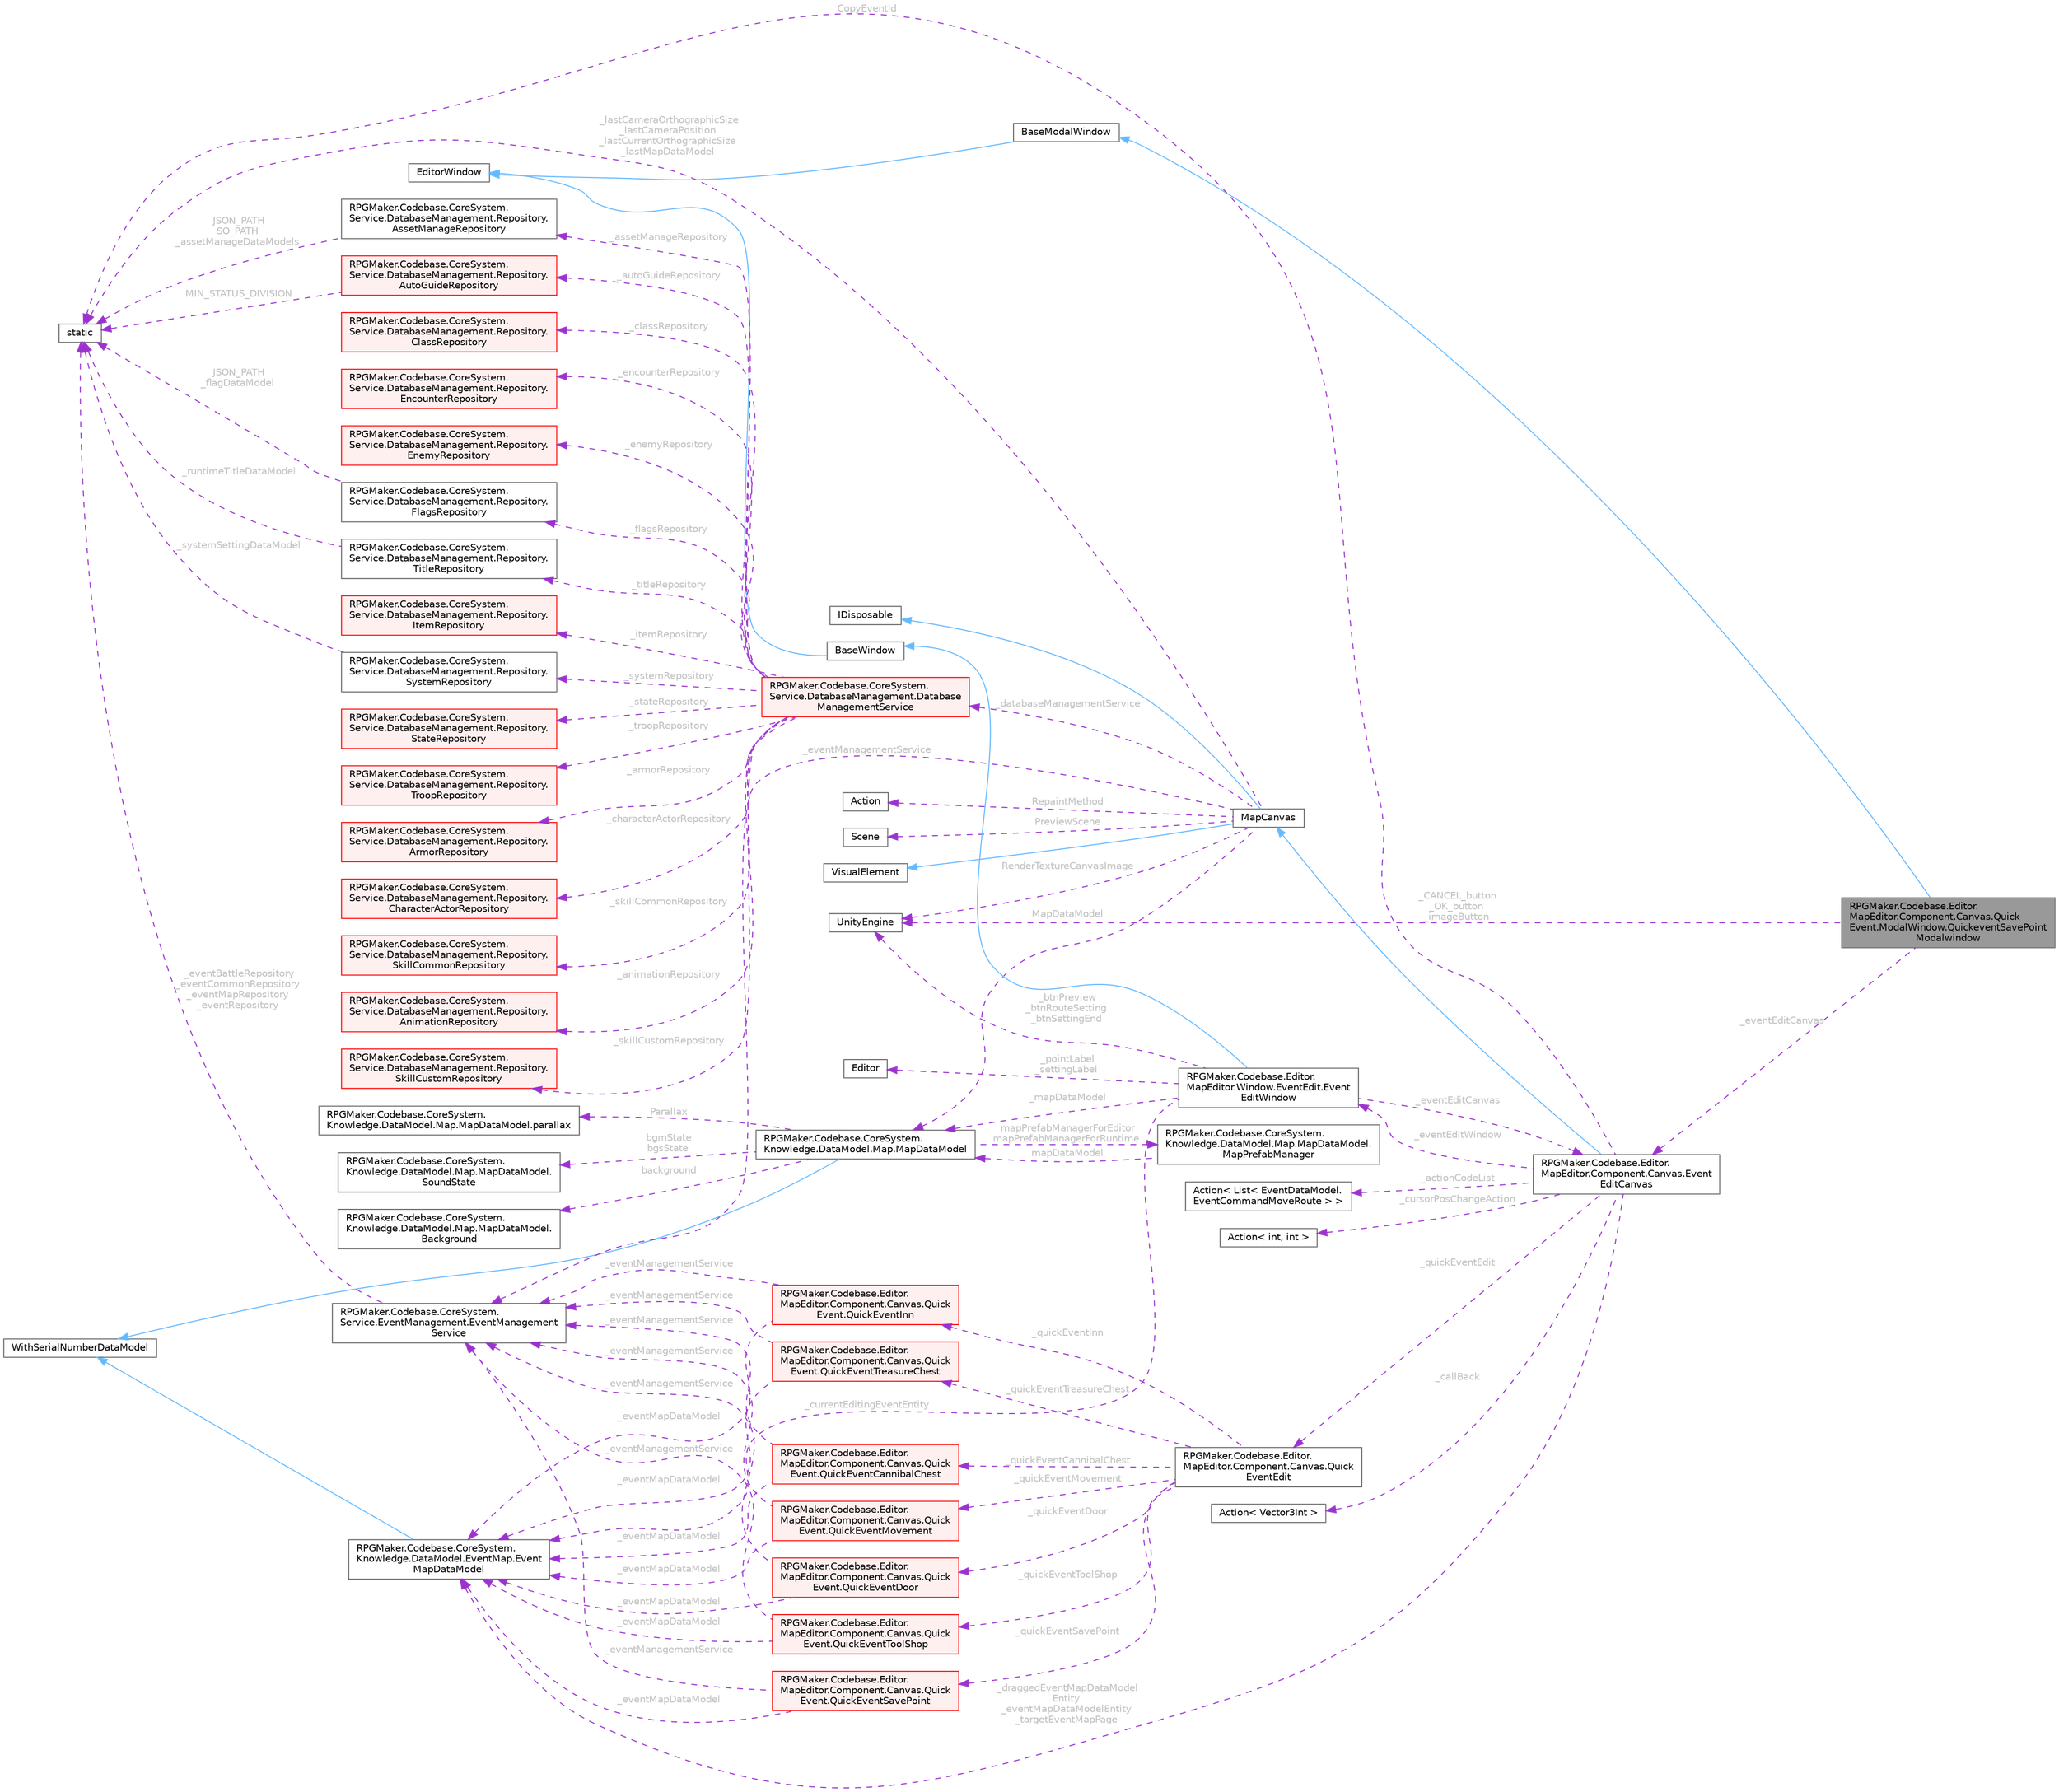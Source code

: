 digraph "RPGMaker.Codebase.Editor.MapEditor.Component.Canvas.QuickEvent.ModalWindow.QuickeventSavePointModalwindow"
{
 // LATEX_PDF_SIZE
  bgcolor="transparent";
  edge [fontname=Helvetica,fontsize=10,labelfontname=Helvetica,labelfontsize=10];
  node [fontname=Helvetica,fontsize=10,shape=box,height=0.2,width=0.4];
  rankdir="LR";
  Node1 [id="Node000001",label="RPGMaker.Codebase.Editor.\lMapEditor.Component.Canvas.Quick\lEvent.ModalWindow.QuickeventSavePoint\lModalwindow",height=0.2,width=0.4,color="gray40", fillcolor="grey60", style="filled", fontcolor="black",tooltip=" "];
  Node2 -> Node1 [id="edge1_Node000001_Node000002",dir="back",color="steelblue1",style="solid",tooltip=" "];
  Node2 [id="Node000002",label="BaseModalWindow",height=0.2,width=0.4,color="gray40", fillcolor="white", style="filled",URL="$d5/dc1/class_r_p_g_maker_1_1_codebase_1_1_editor_1_1_common_1_1_window_1_1_base_modal_window.html",tooltip=" "];
  Node3 -> Node2 [id="edge2_Node000002_Node000003",dir="back",color="steelblue1",style="solid",tooltip=" "];
  Node3 [id="Node000003",label="EditorWindow",height=0.2,width=0.4,color="gray40", fillcolor="white", style="filled",tooltip=" "];
  Node4 -> Node1 [id="edge3_Node000001_Node000004",dir="back",color="darkorchid3",style="dashed",tooltip=" ",label=" _CANCEL_button\n_OK_button\n_imageButton",fontcolor="grey" ];
  Node4 [id="Node000004",label="UnityEngine",height=0.2,width=0.4,color="gray40", fillcolor="white", style="filled",tooltip=" "];
  Node5 -> Node1 [id="edge4_Node000001_Node000005",dir="back",color="darkorchid3",style="dashed",tooltip=" ",label=" _eventEditCanvas",fontcolor="grey" ];
  Node5 [id="Node000005",label="RPGMaker.Codebase.Editor.\lMapEditor.Component.Canvas.Event\lEditCanvas",height=0.2,width=0.4,color="gray40", fillcolor="white", style="filled",URL="$df/d64/class_r_p_g_maker_1_1_codebase_1_1_editor_1_1_map_editor_1_1_component_1_1_canvas_1_1_event_edit_canvas.html",tooltip="マップ上のイベントを編集する機能を持つキャンバスコンポーネント"];
  Node6 -> Node5 [id="edge5_Node000005_Node000006",dir="back",color="steelblue1",style="solid",tooltip=" "];
  Node6 [id="Node000006",label="MapCanvas",height=0.2,width=0.4,color="gray40", fillcolor="white", style="filled",URL="$da/d63/class_r_p_g_maker_1_1_codebase_1_1_editor_1_1_map_editor_1_1_component_1_1_canvas_1_1_map_canvas.html",tooltip=" "];
  Node7 -> Node6 [id="edge6_Node000006_Node000007",dir="back",color="steelblue1",style="solid",tooltip=" "];
  Node7 [id="Node000007",label="VisualElement",height=0.2,width=0.4,color="gray40", fillcolor="white", style="filled",tooltip=" "];
  Node8 -> Node6 [id="edge7_Node000006_Node000008",dir="back",color="steelblue1",style="solid",tooltip=" "];
  Node8 [id="Node000008",label="IDisposable",height=0.2,width=0.4,color="gray40", fillcolor="white", style="filled",tooltip=" "];
  Node9 -> Node6 [id="edge8_Node000006_Node000009",dir="back",color="darkorchid3",style="dashed",tooltip=" ",label=" MapDataModel",fontcolor="grey" ];
  Node9 [id="Node000009",label="RPGMaker.Codebase.CoreSystem.\lKnowledge.DataModel.Map.MapDataModel",height=0.2,width=0.4,color="gray40", fillcolor="white", style="filled",URL="$d8/d51/class_r_p_g_maker_1_1_codebase_1_1_core_system_1_1_knowledge_1_1_data_model_1_1_map_1_1_map_data_model.html",tooltip="😁 マップ・データ・モデル"];
  Node10 -> Node9 [id="edge9_Node000009_Node000010",dir="back",color="steelblue1",style="solid",tooltip=" "];
  Node10 [id="Node000010",label="WithSerialNumberDataModel",height=0.2,width=0.4,color="gray40", fillcolor="white", style="filled",tooltip=" "];
  Node11 -> Node9 [id="edge10_Node000009_Node000011",dir="back",color="darkorchid3",style="dashed",tooltip=" ",label=" background",fontcolor="grey" ];
  Node11 [id="Node000011",label="RPGMaker.Codebase.CoreSystem.\lKnowledge.DataModel.Map.MapDataModel.\lBackground",height=0.2,width=0.4,color="gray40", fillcolor="white", style="filled",URL="$d0/d66/class_r_p_g_maker_1_1_codebase_1_1_core_system_1_1_knowledge_1_1_data_model_1_1_map_1_1_map_data_model_1_1_background.html",tooltip=" "];
  Node12 -> Node9 [id="edge11_Node000009_Node000012",dir="back",color="darkorchid3",style="dashed",tooltip=" ",label=" Parallax",fontcolor="grey" ];
  Node12 [id="Node000012",label="RPGMaker.Codebase.CoreSystem.\lKnowledge.DataModel.Map.MapDataModel.parallax",height=0.2,width=0.4,color="gray40", fillcolor="white", style="filled",URL="$d6/d59/class_r_p_g_maker_1_1_codebase_1_1_core_system_1_1_knowledge_1_1_data_model_1_1_map_1_1_map_data_model_1_1parallax.html",tooltip=" "];
  Node13 -> Node9 [id="edge12_Node000009_Node000013",dir="back",color="darkorchid3",style="dashed",tooltip=" ",label=" bgmState\nbgsState",fontcolor="grey" ];
  Node13 [id="Node000013",label="RPGMaker.Codebase.CoreSystem.\lKnowledge.DataModel.Map.MapDataModel.\lSoundState",height=0.2,width=0.4,color="gray40", fillcolor="white", style="filled",URL="$dc/d49/class_r_p_g_maker_1_1_codebase_1_1_core_system_1_1_knowledge_1_1_data_model_1_1_map_1_1_map_data_model_1_1_sound_state.html",tooltip=" "];
  Node14 -> Node9 [id="edge13_Node000009_Node000014",dir="back",color="darkorchid3",style="dashed",tooltip=" ",label=" mapPrefabManagerForEditor\nmapPrefabManagerForRuntime",fontcolor="grey" ];
  Node14 [id="Node000014",label="RPGMaker.Codebase.CoreSystem.\lKnowledge.DataModel.Map.MapDataModel.\lMapPrefabManager",height=0.2,width=0.4,color="gray40", fillcolor="white", style="filled",URL="$dd/db9/class_r_p_g_maker_1_1_codebase_1_1_core_system_1_1_knowledge_1_1_data_model_1_1_map_1_1_map_data_model_1_1_map_prefab_manager.html",tooltip=" "];
  Node9 -> Node14 [id="edge14_Node000014_Node000009",dir="back",color="darkorchid3",style="dashed",tooltip=" ",label=" mapDataModel",fontcolor="grey" ];
  Node15 -> Node6 [id="edge15_Node000006_Node000015",dir="back",color="darkorchid3",style="dashed",tooltip=" ",label=" RepaintMethod",fontcolor="grey" ];
  Node15 [id="Node000015",label="Action",height=0.2,width=0.4,color="gray40", fillcolor="white", style="filled",tooltip=" "];
  Node16 -> Node6 [id="edge16_Node000006_Node000016",dir="back",color="darkorchid3",style="dashed",tooltip=" ",label=" PreviewScene",fontcolor="grey" ];
  Node16 [id="Node000016",label="Scene",height=0.2,width=0.4,color="gray40", fillcolor="white", style="filled",tooltip=" "];
  Node4 -> Node6 [id="edge17_Node000006_Node000004",dir="back",color="darkorchid3",style="dashed",tooltip=" ",label=" RenderTextureCanvasImage",fontcolor="grey" ];
  Node17 -> Node6 [id="edge18_Node000006_Node000017",dir="back",color="darkorchid3",style="dashed",tooltip=" ",label=" _lastCameraOrthographicSize\n_lastCameraPosition\n_lastCurrentOrthographicSize\n_lastMapDataModel",fontcolor="grey" ];
  Node17 [id="Node000017",label="static",height=0.2,width=0.4,color="gray40", fillcolor="white", style="filled",tooltip=" "];
  Node18 -> Node6 [id="edge19_Node000006_Node000018",dir="back",color="darkorchid3",style="dashed",tooltip=" ",label=" _eventManagementService",fontcolor="grey" ];
  Node18 [id="Node000018",label="RPGMaker.Codebase.CoreSystem.\lService.EventManagement.EventManagement\lService",height=0.2,width=0.4,color="gray40", fillcolor="white", style="filled",URL="$d5/d7b/class_r_p_g_maker_1_1_codebase_1_1_core_system_1_1_service_1_1_event_management_1_1_event_management_service.html",tooltip=" "];
  Node17 -> Node18 [id="edge20_Node000018_Node000017",dir="back",color="darkorchid3",style="dashed",tooltip=" ",label=" _eventBattleRepository\n_eventCommonRepository\n_eventMapRepository\n_eventRepository",fontcolor="grey" ];
  Node19 -> Node6 [id="edge21_Node000006_Node000019",dir="back",color="darkorchid3",style="dashed",tooltip=" ",label=" _databaseManagementService",fontcolor="grey" ];
  Node19 [id="Node000019",label="RPGMaker.Codebase.CoreSystem.\lService.DatabaseManagement.Database\lManagementService",height=0.2,width=0.4,color="red", fillcolor="#FFF0F0", style="filled",URL="$db/db0/class_r_p_g_maker_1_1_codebase_1_1_core_system_1_1_service_1_1_database_management_1_1_database_management_service.html",tooltip=" "];
  Node20 -> Node19 [id="edge22_Node000019_Node000020",dir="back",color="darkorchid3",style="dashed",tooltip=" ",label=" _animationRepository",fontcolor="grey" ];
  Node20 [id="Node000020",label="RPGMaker.Codebase.CoreSystem.\lService.DatabaseManagement.Repository.\lAnimationRepository",height=0.2,width=0.4,color="red", fillcolor="#FFF0F0", style="filled",URL="$d5/deb/class_r_p_g_maker_1_1_codebase_1_1_core_system_1_1_service_1_1_database_management_1_1_repository_1_1_animation_repository.html",tooltip=" "];
  Node22 -> Node19 [id="edge23_Node000019_Node000022",dir="back",color="darkorchid3",style="dashed",tooltip=" ",label=" _armorRepository",fontcolor="grey" ];
  Node22 [id="Node000022",label="RPGMaker.Codebase.CoreSystem.\lService.DatabaseManagement.Repository.\lArmorRepository",height=0.2,width=0.4,color="red", fillcolor="#FFF0F0", style="filled",URL="$d5/d5e/class_r_p_g_maker_1_1_codebase_1_1_core_system_1_1_service_1_1_database_management_1_1_repository_1_1_armor_repository.html",tooltip=" "];
  Node24 -> Node19 [id="edge24_Node000019_Node000024",dir="back",color="darkorchid3",style="dashed",tooltip=" ",label=" _assetManageRepository",fontcolor="grey" ];
  Node24 [id="Node000024",label="RPGMaker.Codebase.CoreSystem.\lService.DatabaseManagement.Repository.\lAssetManageRepository",height=0.2,width=0.4,color="gray40", fillcolor="white", style="filled",URL="$d7/db3/class_r_p_g_maker_1_1_codebase_1_1_core_system_1_1_service_1_1_database_management_1_1_repository_1_1_asset_manage_repository.html",tooltip=" "];
  Node17 -> Node24 [id="edge25_Node000024_Node000017",dir="back",color="darkorchid3",style="dashed",tooltip=" ",label=" JSON_PATH\nSO_PATH\n_assetManageDataModels",fontcolor="grey" ];
  Node25 -> Node19 [id="edge26_Node000019_Node000025",dir="back",color="darkorchid3",style="dashed",tooltip=" ",label=" _autoGuideRepository",fontcolor="grey" ];
  Node25 [id="Node000025",label="RPGMaker.Codebase.CoreSystem.\lService.DatabaseManagement.Repository.\lAutoGuideRepository",height=0.2,width=0.4,color="red", fillcolor="#FFF0F0", style="filled",URL="$dc/d23/class_r_p_g_maker_1_1_codebase_1_1_core_system_1_1_service_1_1_database_management_1_1_repository_1_1_auto_guide_repository.html",tooltip=" "];
  Node17 -> Node25 [id="edge27_Node000025_Node000017",dir="back",color="darkorchid3",style="dashed",tooltip=" ",label=" MIN_STATUS_DIVISION",fontcolor="grey" ];
  Node27 -> Node19 [id="edge28_Node000019_Node000027",dir="back",color="darkorchid3",style="dashed",tooltip=" ",label=" _characterActorRepository",fontcolor="grey" ];
  Node27 [id="Node000027",label="RPGMaker.Codebase.CoreSystem.\lService.DatabaseManagement.Repository.\lCharacterActorRepository",height=0.2,width=0.4,color="red", fillcolor="#FFF0F0", style="filled",URL="$dc/d27/class_r_p_g_maker_1_1_codebase_1_1_core_system_1_1_service_1_1_database_management_1_1_repositor67544213d6af3013901ca89c3e4d5d21.html",tooltip=" "];
  Node29 -> Node19 [id="edge29_Node000019_Node000029",dir="back",color="darkorchid3",style="dashed",tooltip=" ",label=" _classRepository",fontcolor="grey" ];
  Node29 [id="Node000029",label="RPGMaker.Codebase.CoreSystem.\lService.DatabaseManagement.Repository.\lClassRepository",height=0.2,width=0.4,color="red", fillcolor="#FFF0F0", style="filled",URL="$d5/df3/class_r_p_g_maker_1_1_codebase_1_1_core_system_1_1_service_1_1_database_management_1_1_repository_1_1_class_repository.html",tooltip=" "];
  Node31 -> Node19 [id="edge30_Node000019_Node000031",dir="back",color="darkorchid3",style="dashed",tooltip=" ",label=" _encounterRepository",fontcolor="grey" ];
  Node31 [id="Node000031",label="RPGMaker.Codebase.CoreSystem.\lService.DatabaseManagement.Repository.\lEncounterRepository",height=0.2,width=0.4,color="red", fillcolor="#FFF0F0", style="filled",URL="$d3/dae/class_r_p_g_maker_1_1_codebase_1_1_core_system_1_1_service_1_1_database_management_1_1_repository_1_1_encounter_repository.html",tooltip=" "];
  Node33 -> Node19 [id="edge31_Node000019_Node000033",dir="back",color="darkorchid3",style="dashed",tooltip=" ",label=" _enemyRepository",fontcolor="grey" ];
  Node33 [id="Node000033",label="RPGMaker.Codebase.CoreSystem.\lService.DatabaseManagement.Repository.\lEnemyRepository",height=0.2,width=0.4,color="red", fillcolor="#FFF0F0", style="filled",URL="$d4/d59/class_r_p_g_maker_1_1_codebase_1_1_core_system_1_1_service_1_1_database_management_1_1_repository_1_1_enemy_repository.html",tooltip=" "];
  Node35 -> Node19 [id="edge32_Node000019_Node000035",dir="back",color="darkorchid3",style="dashed",tooltip=" ",label=" _flagsRepository",fontcolor="grey" ];
  Node35 [id="Node000035",label="RPGMaker.Codebase.CoreSystem.\lService.DatabaseManagement.Repository.\lFlagsRepository",height=0.2,width=0.4,color="gray40", fillcolor="white", style="filled",URL="$dd/db4/class_r_p_g_maker_1_1_codebase_1_1_core_system_1_1_service_1_1_database_management_1_1_repository_1_1_flags_repository.html",tooltip=" "];
  Node17 -> Node35 [id="edge33_Node000035_Node000017",dir="back",color="darkorchid3",style="dashed",tooltip=" ",label=" JSON_PATH\n_flagDataModel",fontcolor="grey" ];
  Node36 -> Node19 [id="edge34_Node000019_Node000036",dir="back",color="darkorchid3",style="dashed",tooltip=" ",label=" _itemRepository",fontcolor="grey" ];
  Node36 [id="Node000036",label="RPGMaker.Codebase.CoreSystem.\lService.DatabaseManagement.Repository.\lItemRepository",height=0.2,width=0.4,color="red", fillcolor="#FFF0F0", style="filled",URL="$dd/d1d/class_r_p_g_maker_1_1_codebase_1_1_core_system_1_1_service_1_1_database_management_1_1_repository_1_1_item_repository.html",tooltip=" "];
  Node38 -> Node19 [id="edge35_Node000019_Node000038",dir="back",color="darkorchid3",style="dashed",tooltip=" ",label=" _skillCommonRepository",fontcolor="grey" ];
  Node38 [id="Node000038",label="RPGMaker.Codebase.CoreSystem.\lService.DatabaseManagement.Repository.\lSkillCommonRepository",height=0.2,width=0.4,color="red", fillcolor="#FFF0F0", style="filled",URL="$da/d52/class_r_p_g_maker_1_1_codebase_1_1_core_system_1_1_service_1_1_database_management_1_1_repository_1_1_skill_common_repository.html",tooltip=" "];
  Node40 -> Node19 [id="edge36_Node000019_Node000040",dir="back",color="darkorchid3",style="dashed",tooltip=" ",label=" _skillCustomRepository",fontcolor="grey" ];
  Node40 [id="Node000040",label="RPGMaker.Codebase.CoreSystem.\lService.DatabaseManagement.Repository.\lSkillCustomRepository",height=0.2,width=0.4,color="red", fillcolor="#FFF0F0", style="filled",URL="$df/d9d/class_r_p_g_maker_1_1_codebase_1_1_core_system_1_1_service_1_1_database_management_1_1_repository_1_1_skill_custom_repository.html",tooltip=" "];
  Node42 -> Node19 [id="edge37_Node000019_Node000042",dir="back",color="darkorchid3",style="dashed",tooltip=" ",label=" _stateRepository",fontcolor="grey" ];
  Node42 [id="Node000042",label="RPGMaker.Codebase.CoreSystem.\lService.DatabaseManagement.Repository.\lStateRepository",height=0.2,width=0.4,color="red", fillcolor="#FFF0F0", style="filled",URL="$d0/d34/class_r_p_g_maker_1_1_codebase_1_1_core_system_1_1_service_1_1_database_management_1_1_repository_1_1_state_repository.html",tooltip=" "];
  Node44 -> Node19 [id="edge38_Node000019_Node000044",dir="back",color="darkorchid3",style="dashed",tooltip=" ",label=" _systemRepository",fontcolor="grey" ];
  Node44 [id="Node000044",label="RPGMaker.Codebase.CoreSystem.\lService.DatabaseManagement.Repository.\lSystemRepository",height=0.2,width=0.4,color="gray40", fillcolor="white", style="filled",URL="$d6/d55/class_r_p_g_maker_1_1_codebase_1_1_core_system_1_1_service_1_1_database_management_1_1_repository_1_1_system_repository.html",tooltip=" "];
  Node17 -> Node44 [id="edge39_Node000044_Node000017",dir="back",color="darkorchid3",style="dashed",tooltip=" ",label=" _systemSettingDataModel",fontcolor="grey" ];
  Node45 -> Node19 [id="edge40_Node000019_Node000045",dir="back",color="darkorchid3",style="dashed",tooltip=" ",label=" _titleRepository",fontcolor="grey" ];
  Node45 [id="Node000045",label="RPGMaker.Codebase.CoreSystem.\lService.DatabaseManagement.Repository.\lTitleRepository",height=0.2,width=0.4,color="gray40", fillcolor="white", style="filled",URL="$d6/d61/class_r_p_g_maker_1_1_codebase_1_1_core_system_1_1_service_1_1_database_management_1_1_repository_1_1_title_repository.html",tooltip=" "];
  Node17 -> Node45 [id="edge41_Node000045_Node000017",dir="back",color="darkorchid3",style="dashed",tooltip=" ",label=" _runtimeTitleDataModel",fontcolor="grey" ];
  Node46 -> Node19 [id="edge42_Node000019_Node000046",dir="back",color="darkorchid3",style="dashed",tooltip=" ",label=" _troopRepository",fontcolor="grey" ];
  Node46 [id="Node000046",label="RPGMaker.Codebase.CoreSystem.\lService.DatabaseManagement.Repository.\lTroopRepository",height=0.2,width=0.4,color="red", fillcolor="#FFF0F0", style="filled",URL="$d6/d3e/class_r_p_g_maker_1_1_codebase_1_1_core_system_1_1_service_1_1_database_management_1_1_repository_1_1_troop_repository.html",tooltip=" "];
  Node54 -> Node5 [id="edge43_Node000005_Node000054",dir="back",color="darkorchid3",style="dashed",tooltip=" ",label=" _draggedEventMapDataModel\lEntity\n_eventMapDataModelEntity\n_targetEventMapPage",fontcolor="grey" ];
  Node54 [id="Node000054",label="RPGMaker.Codebase.CoreSystem.\lKnowledge.DataModel.EventMap.Event\lMapDataModel",height=0.2,width=0.4,color="gray40", fillcolor="white", style="filled",URL="$df/d2c/class_r_p_g_maker_1_1_codebase_1_1_core_system_1_1_knowledge_1_1_data_model_1_1_event_map_1_1_event_map_data_model.html",tooltip="😁 イベント・マップ・データ・モデル"];
  Node10 -> Node54 [id="edge44_Node000054_Node000010",dir="back",color="steelblue1",style="solid",tooltip=" "];
  Node55 -> Node5 [id="edge45_Node000005_Node000055",dir="back",color="darkorchid3",style="dashed",tooltip=" ",label=" _eventEditWindow",fontcolor="grey" ];
  Node55 [id="Node000055",label="RPGMaker.Codebase.Editor.\lMapEditor.Window.EventEdit.Event\lEditWindow",height=0.2,width=0.4,color="gray40", fillcolor="white", style="filled",URL="$db/d92/class_r_p_g_maker_1_1_codebase_1_1_editor_1_1_map_editor_1_1_window_1_1_event_edit_1_1_event_edit_window.html",tooltip="イベント編集ウィンドウ."];
  Node56 -> Node55 [id="edge46_Node000055_Node000056",dir="back",color="steelblue1",style="solid",tooltip=" "];
  Node56 [id="Node000056",label="BaseWindow",height=0.2,width=0.4,color="gray40", fillcolor="white", style="filled",URL="$de/d8f/class_r_p_g_maker_1_1_codebase_1_1_editor_1_1_common_1_1_base_window.html",tooltip="メニュー、ヒエラルキー、シーン、インスペクターウィンドウの基底抽象クラス."];
  Node3 -> Node56 [id="edge47_Node000056_Node000003",dir="back",color="steelblue1",style="solid",tooltip=" "];
  Node9 -> Node55 [id="edge48_Node000055_Node000009",dir="back",color="darkorchid3",style="dashed",tooltip=" ",label=" _mapDataModel",fontcolor="grey" ];
  Node54 -> Node55 [id="edge49_Node000055_Node000054",dir="back",color="darkorchid3",style="dashed",tooltip=" ",label=" _currentEditingEventEntity",fontcolor="grey" ];
  Node5 -> Node55 [id="edge50_Node000055_Node000005",dir="back",color="darkorchid3",style="dashed",tooltip=" ",label=" _eventEditCanvas",fontcolor="grey" ];
  Node57 -> Node55 [id="edge51_Node000055_Node000057",dir="back",color="darkorchid3",style="dashed",tooltip=" ",label=" _pointLabel\n_settingLabel",fontcolor="grey" ];
  Node57 [id="Node000057",label="Editor",height=0.2,width=0.4,color="gray40", fillcolor="white", style="filled",tooltip=" "];
  Node4 -> Node55 [id="edge52_Node000055_Node000004",dir="back",color="darkorchid3",style="dashed",tooltip=" ",label=" _btnPreview\n_btnRouteSetting\n_btnSettingEnd",fontcolor="grey" ];
  Node58 -> Node5 [id="edge53_Node000005_Node000058",dir="back",color="darkorchid3",style="dashed",tooltip=" ",label=" _actionCodeList",fontcolor="grey" ];
  Node58 [id="Node000058",label="Action\< List\< EventDataModel.\lEventCommandMoveRoute \> \>",height=0.2,width=0.4,color="gray40", fillcolor="white", style="filled",tooltip=" "];
  Node59 -> Node5 [id="edge54_Node000005_Node000059",dir="back",color="darkorchid3",style="dashed",tooltip=" ",label=" _cursorPosChangeAction",fontcolor="grey" ];
  Node59 [id="Node000059",label="Action\< int, int \>",height=0.2,width=0.4,color="gray40", fillcolor="white", style="filled",tooltip=" "];
  Node60 -> Node5 [id="edge55_Node000005_Node000060",dir="back",color="darkorchid3",style="dashed",tooltip=" ",label=" _quickEventEdit",fontcolor="grey" ];
  Node60 [id="Node000060",label="RPGMaker.Codebase.Editor.\lMapEditor.Component.Canvas.Quick\lEventEdit",height=0.2,width=0.4,color="gray40", fillcolor="white", style="filled",URL="$d8/d87/class_r_p_g_maker_1_1_codebase_1_1_editor_1_1_map_editor_1_1_component_1_1_canvas_1_1_quick_event_edit.html",tooltip=" "];
  Node61 -> Node60 [id="edge56_Node000060_Node000061",dir="back",color="darkorchid3",style="dashed",tooltip=" ",label=" _quickEventCannibalChest",fontcolor="grey" ];
  Node61 [id="Node000061",label="RPGMaker.Codebase.Editor.\lMapEditor.Component.Canvas.Quick\lEvent.QuickEventCannibalChest",height=0.2,width=0.4,color="red", fillcolor="#FFF0F0", style="filled",URL="$db/da7/class_r_p_g_maker_1_1_codebase_1_1_editor_1_1_map_editor_1_1_component_1_1_canvas_1_1_quick_even2073917318e51816556fc57cab8cc5cf.html",tooltip=" "];
  Node18 -> Node61 [id="edge57_Node000061_Node000018",dir="back",color="darkorchid3",style="dashed",tooltip=" ",label=" _eventManagementService",fontcolor="grey" ];
  Node54 -> Node61 [id="edge58_Node000061_Node000054",dir="back",color="darkorchid3",style="dashed",tooltip=" ",label=" _eventMapDataModel",fontcolor="grey" ];
  Node63 -> Node60 [id="edge59_Node000060_Node000063",dir="back",color="darkorchid3",style="dashed",tooltip=" ",label=" _quickEventDoor",fontcolor="grey" ];
  Node63 [id="Node000063",label="RPGMaker.Codebase.Editor.\lMapEditor.Component.Canvas.Quick\lEvent.QuickEventDoor",height=0.2,width=0.4,color="red", fillcolor="#FFF0F0", style="filled",URL="$d7/d58/class_r_p_g_maker_1_1_codebase_1_1_editor_1_1_map_editor_1_1_component_1_1_canvas_1_1_quick_event_1_1_quick_event_door.html",tooltip=" "];
  Node18 -> Node63 [id="edge60_Node000063_Node000018",dir="back",color="darkorchid3",style="dashed",tooltip=" ",label=" _eventManagementService",fontcolor="grey" ];
  Node54 -> Node63 [id="edge61_Node000063_Node000054",dir="back",color="darkorchid3",style="dashed",tooltip=" ",label=" _eventMapDataModel",fontcolor="grey" ];
  Node70 -> Node60 [id="edge62_Node000060_Node000070",dir="back",color="darkorchid3",style="dashed",tooltip=" ",label=" _quickEventInn",fontcolor="grey" ];
  Node70 [id="Node000070",label="RPGMaker.Codebase.Editor.\lMapEditor.Component.Canvas.Quick\lEvent.QuickEventInn",height=0.2,width=0.4,color="red", fillcolor="#FFF0F0", style="filled",URL="$da/dd1/class_r_p_g_maker_1_1_codebase_1_1_editor_1_1_map_editor_1_1_component_1_1_canvas_1_1_quick_event_1_1_quick_event_inn.html",tooltip=" "];
  Node18 -> Node70 [id="edge63_Node000070_Node000018",dir="back",color="darkorchid3",style="dashed",tooltip=" ",label=" _eventManagementService",fontcolor="grey" ];
  Node54 -> Node70 [id="edge64_Node000070_Node000054",dir="back",color="darkorchid3",style="dashed",tooltip=" ",label=" _eventMapDataModel",fontcolor="grey" ];
  Node71 -> Node60 [id="edge65_Node000060_Node000071",dir="back",color="darkorchid3",style="dashed",tooltip=" ",label=" _quickEventMovement",fontcolor="grey" ];
  Node71 [id="Node000071",label="RPGMaker.Codebase.Editor.\lMapEditor.Component.Canvas.Quick\lEvent.QuickEventMovement",height=0.2,width=0.4,color="red", fillcolor="#FFF0F0", style="filled",URL="$d1/d71/class_r_p_g_maker_1_1_codebase_1_1_editor_1_1_map_editor_1_1_component_1_1_canvas_1_1_quick_event_1_1_quick_event_movement.html",tooltip=" "];
  Node18 -> Node71 [id="edge66_Node000071_Node000018",dir="back",color="darkorchid3",style="dashed",tooltip=" ",label=" _eventManagementService",fontcolor="grey" ];
  Node54 -> Node71 [id="edge67_Node000071_Node000054",dir="back",color="darkorchid3",style="dashed",tooltip=" ",label=" _eventMapDataModel",fontcolor="grey" ];
  Node72 -> Node60 [id="edge68_Node000060_Node000072",dir="back",color="darkorchid3",style="dashed",tooltip=" ",label=" _quickEventSavePoint",fontcolor="grey" ];
  Node72 [id="Node000072",label="RPGMaker.Codebase.Editor.\lMapEditor.Component.Canvas.Quick\lEvent.QuickEventSavePoint",height=0.2,width=0.4,color="red", fillcolor="#FFF0F0", style="filled",URL="$df/deb/class_r_p_g_maker_1_1_codebase_1_1_editor_1_1_map_editor_1_1_component_1_1_canvas_1_1_quick_event_1_1_quick_event_save_point.html",tooltip=" "];
  Node18 -> Node72 [id="edge69_Node000072_Node000018",dir="back",color="darkorchid3",style="dashed",tooltip=" ",label=" _eventManagementService",fontcolor="grey" ];
  Node54 -> Node72 [id="edge70_Node000072_Node000054",dir="back",color="darkorchid3",style="dashed",tooltip=" ",label=" _eventMapDataModel",fontcolor="grey" ];
  Node73 -> Node60 [id="edge71_Node000060_Node000073",dir="back",color="darkorchid3",style="dashed",tooltip=" ",label=" _quickEventToolShop",fontcolor="grey" ];
  Node73 [id="Node000073",label="RPGMaker.Codebase.Editor.\lMapEditor.Component.Canvas.Quick\lEvent.QuickEventToolShop",height=0.2,width=0.4,color="red", fillcolor="#FFF0F0", style="filled",URL="$d4/dc1/class_r_p_g_maker_1_1_codebase_1_1_editor_1_1_map_editor_1_1_component_1_1_canvas_1_1_quick_event_1_1_quick_event_tool_shop.html",tooltip=" "];
  Node18 -> Node73 [id="edge72_Node000073_Node000018",dir="back",color="darkorchid3",style="dashed",tooltip=" ",label=" _eventManagementService",fontcolor="grey" ];
  Node54 -> Node73 [id="edge73_Node000073_Node000054",dir="back",color="darkorchid3",style="dashed",tooltip=" ",label=" _eventMapDataModel",fontcolor="grey" ];
  Node74 -> Node60 [id="edge74_Node000060_Node000074",dir="back",color="darkorchid3",style="dashed",tooltip=" ",label=" _quickEventTreasureChest",fontcolor="grey" ];
  Node74 [id="Node000074",label="RPGMaker.Codebase.Editor.\lMapEditor.Component.Canvas.Quick\lEvent.QuickEventTreasureChest",height=0.2,width=0.4,color="red", fillcolor="#FFF0F0", style="filled",URL="$df/d9c/class_r_p_g_maker_1_1_codebase_1_1_editor_1_1_map_editor_1_1_component_1_1_canvas_1_1_quick_evenf9d9e74c6d7e114deb04c0e93a0da4a7.html",tooltip=" "];
  Node18 -> Node74 [id="edge75_Node000074_Node000018",dir="back",color="darkorchid3",style="dashed",tooltip=" ",label=" _eventManagementService",fontcolor="grey" ];
  Node54 -> Node74 [id="edge76_Node000074_Node000054",dir="back",color="darkorchid3",style="dashed",tooltip=" ",label=" _eventMapDataModel",fontcolor="grey" ];
  Node75 -> Node5 [id="edge77_Node000005_Node000075",dir="back",color="darkorchid3",style="dashed",tooltip=" ",label=" _callBack",fontcolor="grey" ];
  Node75 [id="Node000075",label="Action\< Vector3Int \>",height=0.2,width=0.4,color="gray40", fillcolor="white", style="filled",tooltip=" "];
  Node17 -> Node5 [id="edge78_Node000005_Node000017",dir="back",color="darkorchid3",style="dashed",tooltip=" ",label=" CopyEventId",fontcolor="grey" ];
}
